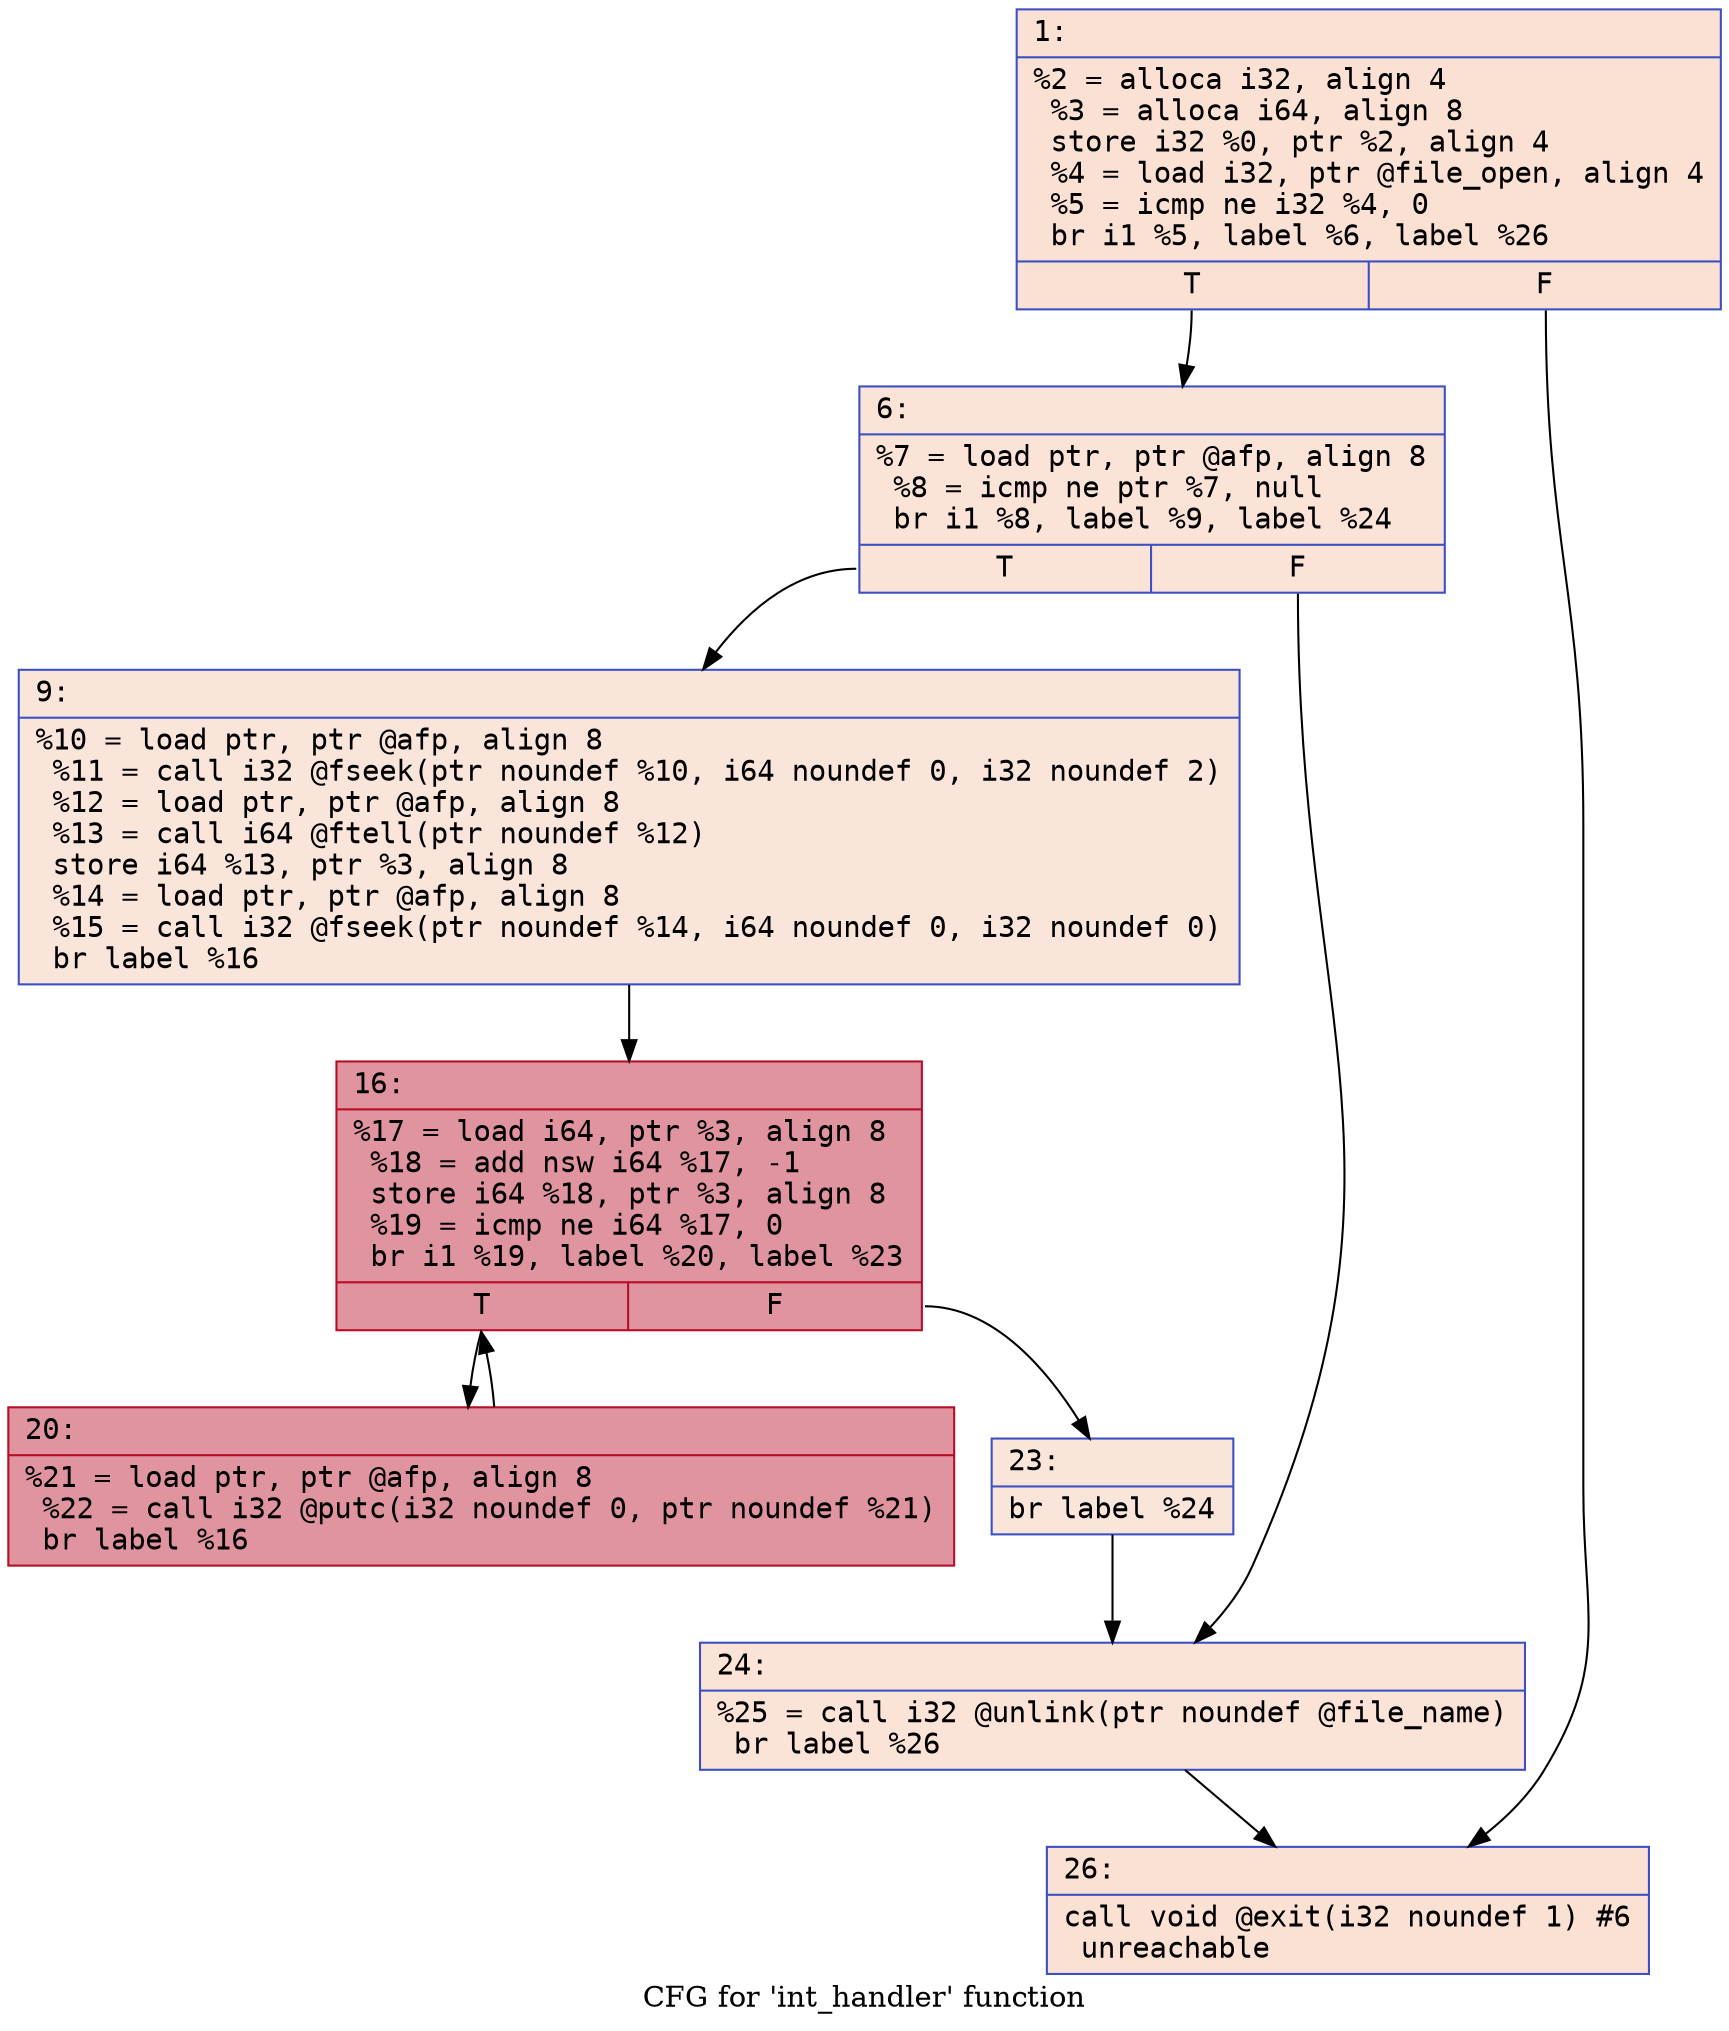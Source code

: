digraph "CFG for 'int_handler' function" {
	label="CFG for 'int_handler' function";

	Node0x60000217ec10 [shape=record,color="#3d50c3ff", style=filled, fillcolor="#f7b99e70" fontname="Courier",label="{1:\l|  %2 = alloca i32, align 4\l  %3 = alloca i64, align 8\l  store i32 %0, ptr %2, align 4\l  %4 = load i32, ptr @file_open, align 4\l  %5 = icmp ne i32 %4, 0\l  br i1 %5, label %6, label %26\l|{<s0>T|<s1>F}}"];
	Node0x60000217ec10:s0 -> Node0x60000217ecb0[tooltip="1 -> 6\nProbability 50.00%" ];
	Node0x60000217ec10:s1 -> Node0x60000217ee90[tooltip="1 -> 26\nProbability 50.00%" ];
	Node0x60000217ecb0 [shape=record,color="#3d50c3ff", style=filled, fillcolor="#f6bfa670" fontname="Courier",label="{6:\l|  %7 = load ptr, ptr @afp, align 8\l  %8 = icmp ne ptr %7, null\l  br i1 %8, label %9, label %24\l|{<s0>T|<s1>F}}"];
	Node0x60000217ecb0:s0 -> Node0x60000217ed00[tooltip="6 -> 9\nProbability 50.00%" ];
	Node0x60000217ecb0:s1 -> Node0x60000217ee40[tooltip="6 -> 24\nProbability 50.00%" ];
	Node0x60000217ed00 [shape=record,color="#3d50c3ff", style=filled, fillcolor="#f4c5ad70" fontname="Courier",label="{9:\l|  %10 = load ptr, ptr @afp, align 8\l  %11 = call i32 @fseek(ptr noundef %10, i64 noundef 0, i32 noundef 2)\l  %12 = load ptr, ptr @afp, align 8\l  %13 = call i64 @ftell(ptr noundef %12)\l  store i64 %13, ptr %3, align 8\l  %14 = load ptr, ptr @afp, align 8\l  %15 = call i32 @fseek(ptr noundef %14, i64 noundef 0, i32 noundef 0)\l  br label %16\l}"];
	Node0x60000217ed00 -> Node0x60000217ed50[tooltip="9 -> 16\nProbability 100.00%" ];
	Node0x60000217ed50 [shape=record,color="#b70d28ff", style=filled, fillcolor="#b70d2870" fontname="Courier",label="{16:\l|  %17 = load i64, ptr %3, align 8\l  %18 = add nsw i64 %17, -1\l  store i64 %18, ptr %3, align 8\l  %19 = icmp ne i64 %17, 0\l  br i1 %19, label %20, label %23\l|{<s0>T|<s1>F}}"];
	Node0x60000217ed50:s0 -> Node0x60000217eda0[tooltip="16 -> 20\nProbability 100.00%" ];
	Node0x60000217ed50:s1 -> Node0x60000217edf0[tooltip="16 -> 23\nProbability 0.00%" ];
	Node0x60000217eda0 [shape=record,color="#b70d28ff", style=filled, fillcolor="#b70d2870" fontname="Courier",label="{20:\l|  %21 = load ptr, ptr @afp, align 8\l  %22 = call i32 @putc(i32 noundef 0, ptr noundef %21)\l  br label %16\l}"];
	Node0x60000217eda0 -> Node0x60000217ed50[tooltip="20 -> 16\nProbability 100.00%" ];
	Node0x60000217edf0 [shape=record,color="#3d50c3ff", style=filled, fillcolor="#f4c5ad70" fontname="Courier",label="{23:\l|  br label %24\l}"];
	Node0x60000217edf0 -> Node0x60000217ee40[tooltip="23 -> 24\nProbability 100.00%" ];
	Node0x60000217ee40 [shape=record,color="#3d50c3ff", style=filled, fillcolor="#f6bfa670" fontname="Courier",label="{24:\l|  %25 = call i32 @unlink(ptr noundef @file_name)\l  br label %26\l}"];
	Node0x60000217ee40 -> Node0x60000217ee90[tooltip="24 -> 26\nProbability 100.00%" ];
	Node0x60000217ee90 [shape=record,color="#3d50c3ff", style=filled, fillcolor="#f7b99e70" fontname="Courier",label="{26:\l|  call void @exit(i32 noundef 1) #6\l  unreachable\l}"];
}
